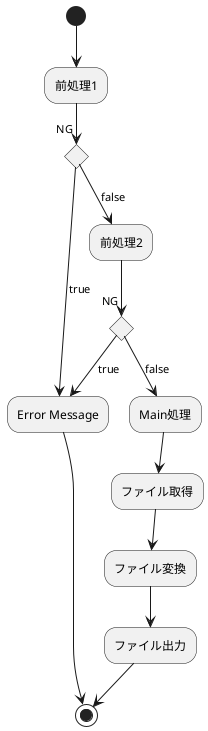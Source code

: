 @startuml
(*) --> "前処理1"

if "NG" then
  -->[true] "Error Message"
else
  -->[false] "前処理2"
    if "NG" then
      -->[true] "Error Message"
      --> (*)
    else
      -->[false] "Main処理"
      -->"ファイル取得"
      -->"ファイル変換"
      -->"ファイル出力"
      --> (*)
    endif
endif

@enduml
